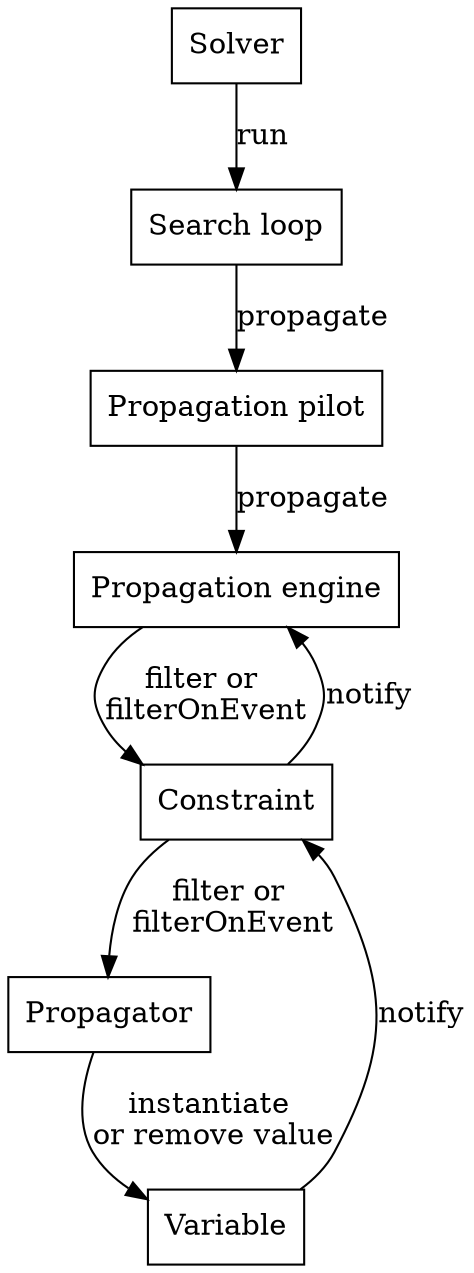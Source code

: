 digraph G{
	edge [dir=both]

	solver [shape=box,label="Solver"];
	searchloop [shape=box,label="Search loop"];
	pilot [shape=box, label="Propagation pilot"];
	engine [shape=box,label="Propagation engine"];
	constraint [shape=box,label="Constraint"];
	propagator [shape=box,label="Propagator"];
	variable [shape=box,label="Variable"];

	{edge [arrowtail=none,arrowhead=normal]
                solver -> searchloop [label="run"]; 
                searchloop -> pilot [label="propagate"];
                pilot -> engine [label="propagate"];
		constraint -> engine [label="notify"];
		engine -> constraint [label="filter or \nfilterOnEvent"];
		constraint -> propagator [label="filter or \nfilterOnEvent"];
		propagator -> variable [label="instantiate \nor remove value"];
		variable -> constraint [label="notify"];
        }


}
